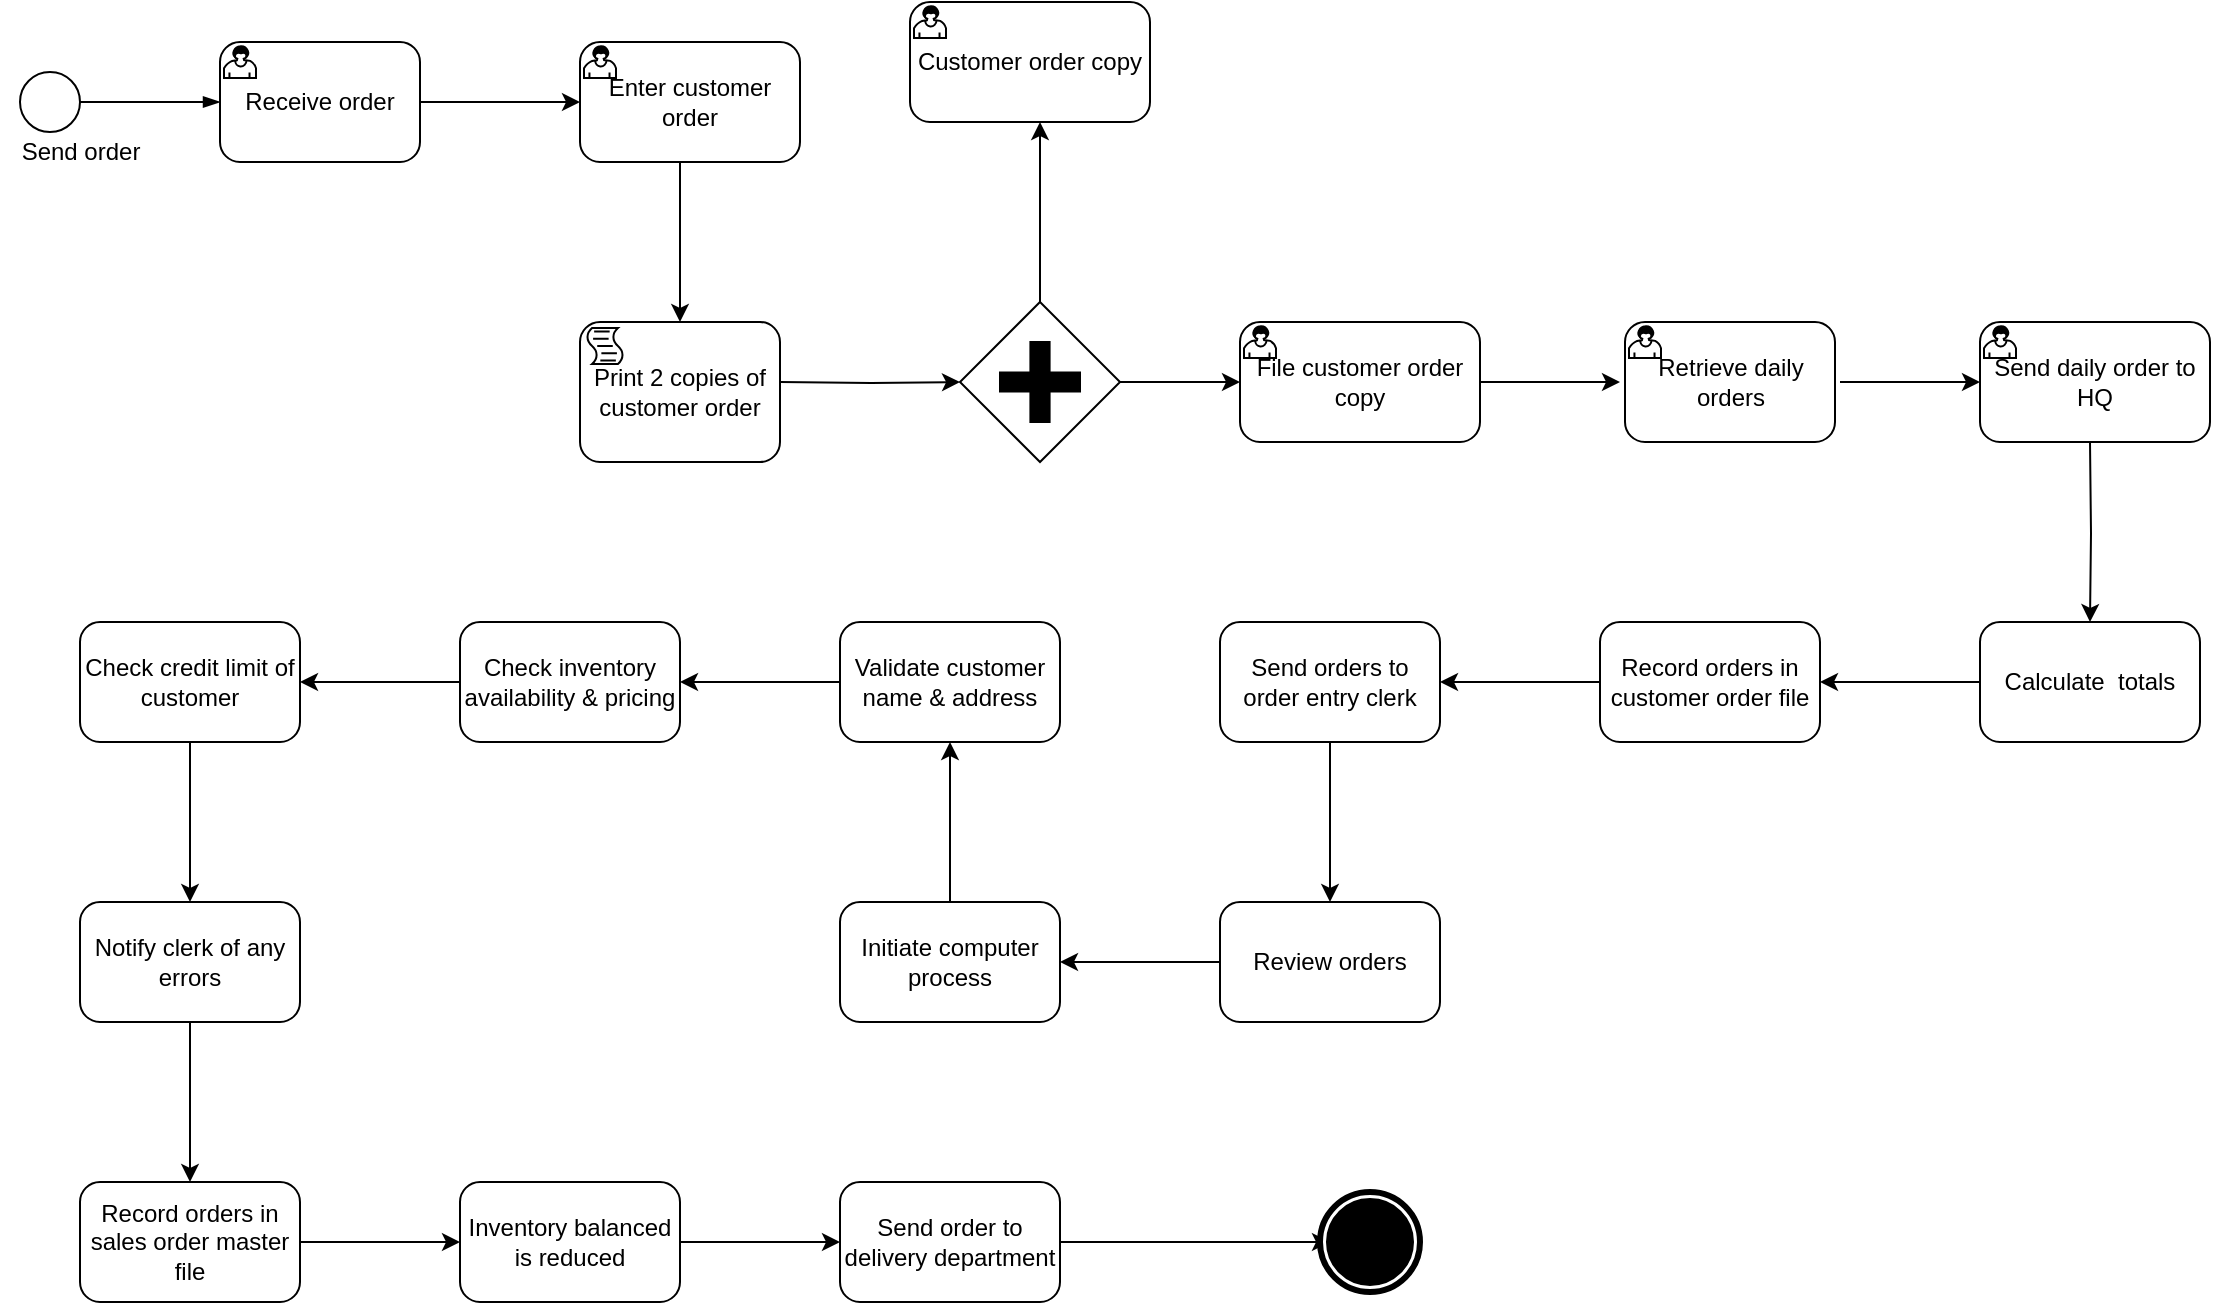 <mxfile version="20.0.4" type="github">
  <diagram id="M4RNFaD-BbMAKFqqzOKe" name="Page-1">
    <mxGraphModel dx="1186" dy="639" grid="1" gridSize="10" guides="1" tooltips="1" connect="1" arrows="1" fold="1" page="1" pageScale="1" pageWidth="1169" pageHeight="827" math="0" shadow="0">
      <root>
        <mxCell id="0" />
        <mxCell id="1" parent="0" />
        <mxCell id="YLh-7RKU4perHvfON1LY-2" value="" style="points=[[0.145,0.145,0],[0.5,0,0],[0.855,0.145,0],[1,0.5,0],[0.855,0.855,0],[0.5,1,0],[0.145,0.855,0],[0,0.5,0]];shape=mxgraph.bpmn.event;html=1;verticalLabelPosition=bottom;labelBackgroundColor=#ffffff;verticalAlign=top;align=center;perimeter=ellipsePerimeter;outlineConnect=0;aspect=fixed;outline=standard;symbol=general;" parent="1" vertex="1">
          <mxGeometry x="20" y="185" width="30" height="30" as="geometry" />
        </mxCell>
        <mxCell id="YLh-7RKU4perHvfON1LY-6" value="" style="edgeStyle=orthogonalEdgeStyle;rounded=0;orthogonalLoop=1;jettySize=auto;html=1;" parent="1" edge="1">
          <mxGeometry relative="1" as="geometry">
            <mxPoint x="220" y="200" as="sourcePoint" />
            <mxPoint x="300" y="200" as="targetPoint" />
          </mxGeometry>
        </mxCell>
        <mxCell id="YLh-7RKU4perHvfON1LY-8" value="" style="edgeStyle=orthogonalEdgeStyle;rounded=0;orthogonalLoop=1;jettySize=auto;html=1;" parent="1" edge="1">
          <mxGeometry relative="1" as="geometry">
            <mxPoint x="350" y="230" as="sourcePoint" />
            <mxPoint x="350" y="310" as="targetPoint" />
          </mxGeometry>
        </mxCell>
        <mxCell id="YLh-7RKU4perHvfON1LY-10" value="" style="edgeStyle=orthogonalEdgeStyle;rounded=0;orthogonalLoop=1;jettySize=auto;html=1;" parent="1" target="YLh-7RKU4perHvfON1LY-9" edge="1">
          <mxGeometry relative="1" as="geometry">
            <mxPoint x="400" y="340" as="sourcePoint" />
          </mxGeometry>
        </mxCell>
        <mxCell id="YLh-7RKU4perHvfON1LY-12" value="" style="edgeStyle=orthogonalEdgeStyle;rounded=0;orthogonalLoop=1;jettySize=auto;html=1;" parent="1" source="YLh-7RKU4perHvfON1LY-9" edge="1">
          <mxGeometry relative="1" as="geometry">
            <mxPoint x="530" y="210" as="targetPoint" />
          </mxGeometry>
        </mxCell>
        <mxCell id="YLh-7RKU4perHvfON1LY-14" value="" style="edgeStyle=orthogonalEdgeStyle;rounded=0;orthogonalLoop=1;jettySize=auto;html=1;" parent="1" source="YLh-7RKU4perHvfON1LY-9" edge="1">
          <mxGeometry relative="1" as="geometry">
            <mxPoint x="630" y="340" as="targetPoint" />
          </mxGeometry>
        </mxCell>
        <mxCell id="YLh-7RKU4perHvfON1LY-9" value="" style="points=[[0.25,0.25,0],[0.5,0,0],[0.75,0.25,0],[1,0.5,0],[0.75,0.75,0],[0.5,1,0],[0.25,0.75,0],[0,0.5,0]];shape=mxgraph.bpmn.gateway2;html=1;verticalLabelPosition=bottom;labelBackgroundColor=#ffffff;verticalAlign=top;align=center;perimeter=rhombusPerimeter;outlineConnect=0;outline=none;symbol=none;gwType=parallel;fontFamily=Helvetica;fontSize=12;fontColor=default;strokeColor=default;fillColor=default;" parent="1" vertex="1">
          <mxGeometry x="490" y="300" width="80" height="80" as="geometry" />
        </mxCell>
        <mxCell id="YLh-7RKU4perHvfON1LY-18" value="" style="edgeStyle=orthogonalEdgeStyle;rounded=0;orthogonalLoop=1;jettySize=auto;html=1;" parent="1" edge="1">
          <mxGeometry relative="1" as="geometry">
            <mxPoint x="740" y="340" as="sourcePoint" />
            <mxPoint x="820" y="340" as="targetPoint" />
          </mxGeometry>
        </mxCell>
        <mxCell id="YLh-7RKU4perHvfON1LY-20" value="" style="edgeStyle=orthogonalEdgeStyle;rounded=0;orthogonalLoop=1;jettySize=auto;html=1;" parent="1" edge="1">
          <mxGeometry relative="1" as="geometry">
            <mxPoint x="930" y="340" as="sourcePoint" />
            <mxPoint x="1000" y="340" as="targetPoint" />
          </mxGeometry>
        </mxCell>
        <mxCell id="YLh-7RKU4perHvfON1LY-22" value="" style="edgeStyle=orthogonalEdgeStyle;rounded=0;orthogonalLoop=1;jettySize=auto;html=1;" parent="1" target="YLh-7RKU4perHvfON1LY-21" edge="1">
          <mxGeometry relative="1" as="geometry">
            <mxPoint x="1055" y="370" as="sourcePoint" />
          </mxGeometry>
        </mxCell>
        <mxCell id="YLh-7RKU4perHvfON1LY-26" value="" style="edgeStyle=orthogonalEdgeStyle;rounded=0;orthogonalLoop=1;jettySize=auto;html=1;" parent="1" source="YLh-7RKU4perHvfON1LY-21" target="YLh-7RKU4perHvfON1LY-25" edge="1">
          <mxGeometry relative="1" as="geometry" />
        </mxCell>
        <mxCell id="YLh-7RKU4perHvfON1LY-21" value="Calculate  totals" style="points=[[0.25,0,0],[0.5,0,0],[0.75,0,0],[1,0.25,0],[1,0.5,0],[1,0.75,0],[0.75,1,0],[0.5,1,0],[0.25,1,0],[0,0.75,0],[0,0.5,0],[0,0.25,0]];shape=mxgraph.bpmn.task;whiteSpace=wrap;rectStyle=rounded;size=10;taskMarker=abstract;" parent="1" vertex="1">
          <mxGeometry x="1000" y="460" width="110" height="60" as="geometry" />
        </mxCell>
        <mxCell id="YLh-7RKU4perHvfON1LY-28" value="" style="edgeStyle=orthogonalEdgeStyle;rounded=0;orthogonalLoop=1;jettySize=auto;html=1;" parent="1" source="YLh-7RKU4perHvfON1LY-25" target="YLh-7RKU4perHvfON1LY-27" edge="1">
          <mxGeometry relative="1" as="geometry" />
        </mxCell>
        <mxCell id="YLh-7RKU4perHvfON1LY-25" value="Record orders in customer order file" style="points=[[0.25,0,0],[0.5,0,0],[0.75,0,0],[1,0.25,0],[1,0.5,0],[1,0.75,0],[0.75,1,0],[0.5,1,0],[0.25,1,0],[0,0.75,0],[0,0.5,0],[0,0.25,0]];shape=mxgraph.bpmn.task;whiteSpace=wrap;rectStyle=rounded;size=10;taskMarker=abstract;" parent="1" vertex="1">
          <mxGeometry x="810" y="460" width="110" height="60" as="geometry" />
        </mxCell>
        <mxCell id="YLh-7RKU4perHvfON1LY-30" value="" style="edgeStyle=orthogonalEdgeStyle;rounded=0;orthogonalLoop=1;jettySize=auto;html=1;" parent="1" source="YLh-7RKU4perHvfON1LY-27" target="YLh-7RKU4perHvfON1LY-29" edge="1">
          <mxGeometry relative="1" as="geometry" />
        </mxCell>
        <mxCell id="YLh-7RKU4perHvfON1LY-27" value="Send orders to order entry clerk" style="points=[[0.25,0,0],[0.5,0,0],[0.75,0,0],[1,0.25,0],[1,0.5,0],[1,0.75,0],[0.75,1,0],[0.5,1,0],[0.25,1,0],[0,0.75,0],[0,0.5,0],[0,0.25,0]];shape=mxgraph.bpmn.task;whiteSpace=wrap;rectStyle=rounded;size=10;taskMarker=abstract;" parent="1" vertex="1">
          <mxGeometry x="620" y="460" width="110" height="60" as="geometry" />
        </mxCell>
        <mxCell id="YLh-7RKU4perHvfON1LY-34" value="" style="edgeStyle=orthogonalEdgeStyle;rounded=0;orthogonalLoop=1;jettySize=auto;html=1;" parent="1" source="YLh-7RKU4perHvfON1LY-29" target="YLh-7RKU4perHvfON1LY-33" edge="1">
          <mxGeometry relative="1" as="geometry" />
        </mxCell>
        <mxCell id="YLh-7RKU4perHvfON1LY-29" value="Review orders" style="points=[[0.25,0,0],[0.5,0,0],[0.75,0,0],[1,0.25,0],[1,0.5,0],[1,0.75,0],[0.75,1,0],[0.5,1,0],[0.25,1,0],[0,0.75,0],[0,0.5,0],[0,0.25,0]];shape=mxgraph.bpmn.task;whiteSpace=wrap;rectStyle=rounded;size=10;taskMarker=abstract;" parent="1" vertex="1">
          <mxGeometry x="620" y="600" width="110" height="60" as="geometry" />
        </mxCell>
        <mxCell id="YLh-7RKU4perHvfON1LY-36" value="" style="edgeStyle=orthogonalEdgeStyle;rounded=0;orthogonalLoop=1;jettySize=auto;html=1;" parent="1" source="YLh-7RKU4perHvfON1LY-33" target="YLh-7RKU4perHvfON1LY-35" edge="1">
          <mxGeometry relative="1" as="geometry" />
        </mxCell>
        <mxCell id="YLh-7RKU4perHvfON1LY-33" value="Initiate computer process" style="points=[[0.25,0,0],[0.5,0,0],[0.75,0,0],[1,0.25,0],[1,0.5,0],[1,0.75,0],[0.75,1,0],[0.5,1,0],[0.25,1,0],[0,0.75,0],[0,0.5,0],[0,0.25,0]];shape=mxgraph.bpmn.task;whiteSpace=wrap;rectStyle=rounded;size=10;taskMarker=abstract;" parent="1" vertex="1">
          <mxGeometry x="430" y="600" width="110" height="60" as="geometry" />
        </mxCell>
        <mxCell id="YLh-7RKU4perHvfON1LY-38" value="" style="edgeStyle=orthogonalEdgeStyle;rounded=0;orthogonalLoop=1;jettySize=auto;html=1;" parent="1" source="YLh-7RKU4perHvfON1LY-35" target="YLh-7RKU4perHvfON1LY-37" edge="1">
          <mxGeometry relative="1" as="geometry" />
        </mxCell>
        <mxCell id="YLh-7RKU4perHvfON1LY-35" value="Validate customer name &amp; address" style="points=[[0.25,0,0],[0.5,0,0],[0.75,0,0],[1,0.25,0],[1,0.5,0],[1,0.75,0],[0.75,1,0],[0.5,1,0],[0.25,1,0],[0,0.75,0],[0,0.5,0],[0,0.25,0]];shape=mxgraph.bpmn.task;whiteSpace=wrap;rectStyle=rounded;size=10;taskMarker=abstract;" parent="1" vertex="1">
          <mxGeometry x="430" y="460" width="110" height="60" as="geometry" />
        </mxCell>
        <mxCell id="YLh-7RKU4perHvfON1LY-40" value="" style="edgeStyle=orthogonalEdgeStyle;rounded=0;orthogonalLoop=1;jettySize=auto;html=1;" parent="1" source="YLh-7RKU4perHvfON1LY-37" target="YLh-7RKU4perHvfON1LY-39" edge="1">
          <mxGeometry relative="1" as="geometry" />
        </mxCell>
        <mxCell id="YLh-7RKU4perHvfON1LY-37" value="Check inventory availability &amp; pricing" style="points=[[0.25,0,0],[0.5,0,0],[0.75,0,0],[1,0.25,0],[1,0.5,0],[1,0.75,0],[0.75,1,0],[0.5,1,0],[0.25,1,0],[0,0.75,0],[0,0.5,0],[0,0.25,0]];shape=mxgraph.bpmn.task;whiteSpace=wrap;rectStyle=rounded;size=10;taskMarker=abstract;" parent="1" vertex="1">
          <mxGeometry x="240" y="460" width="110" height="60" as="geometry" />
        </mxCell>
        <mxCell id="YLh-7RKU4perHvfON1LY-42" value="" style="edgeStyle=orthogonalEdgeStyle;rounded=0;orthogonalLoop=1;jettySize=auto;html=1;" parent="1" source="YLh-7RKU4perHvfON1LY-39" target="YLh-7RKU4perHvfON1LY-41" edge="1">
          <mxGeometry relative="1" as="geometry" />
        </mxCell>
        <mxCell id="YLh-7RKU4perHvfON1LY-39" value="Check credit limit of customer" style="points=[[0.25,0,0],[0.5,0,0],[0.75,0,0],[1,0.25,0],[1,0.5,0],[1,0.75,0],[0.75,1,0],[0.5,1,0],[0.25,1,0],[0,0.75,0],[0,0.5,0],[0,0.25,0]];shape=mxgraph.bpmn.task;whiteSpace=wrap;rectStyle=rounded;size=10;taskMarker=abstract;" parent="1" vertex="1">
          <mxGeometry x="50" y="460" width="110" height="60" as="geometry" />
        </mxCell>
        <mxCell id="YLh-7RKU4perHvfON1LY-44" value="" style="edgeStyle=orthogonalEdgeStyle;rounded=0;orthogonalLoop=1;jettySize=auto;html=1;" parent="1" source="YLh-7RKU4perHvfON1LY-41" target="YLh-7RKU4perHvfON1LY-43" edge="1">
          <mxGeometry relative="1" as="geometry" />
        </mxCell>
        <mxCell id="YLh-7RKU4perHvfON1LY-41" value="Notify clerk of any errors" style="points=[[0.25,0,0],[0.5,0,0],[0.75,0,0],[1,0.25,0],[1,0.5,0],[1,0.75,0],[0.75,1,0],[0.5,1,0],[0.25,1,0],[0,0.75,0],[0,0.5,0],[0,0.25,0]];shape=mxgraph.bpmn.task;whiteSpace=wrap;rectStyle=rounded;size=10;taskMarker=abstract;" parent="1" vertex="1">
          <mxGeometry x="50" y="600" width="110" height="60" as="geometry" />
        </mxCell>
        <mxCell id="YLh-7RKU4perHvfON1LY-46" value="" style="edgeStyle=orthogonalEdgeStyle;rounded=0;orthogonalLoop=1;jettySize=auto;html=1;" parent="1" source="YLh-7RKU4perHvfON1LY-43" target="YLh-7RKU4perHvfON1LY-45" edge="1">
          <mxGeometry relative="1" as="geometry" />
        </mxCell>
        <mxCell id="YLh-7RKU4perHvfON1LY-43" value="Record orders in sales order master file" style="points=[[0.25,0,0],[0.5,0,0],[0.75,0,0],[1,0.25,0],[1,0.5,0],[1,0.75,0],[0.75,1,0],[0.5,1,0],[0.25,1,0],[0,0.75,0],[0,0.5,0],[0,0.25,0]];shape=mxgraph.bpmn.task;whiteSpace=wrap;rectStyle=rounded;size=10;taskMarker=abstract;" parent="1" vertex="1">
          <mxGeometry x="50" y="740" width="110" height="60" as="geometry" />
        </mxCell>
        <mxCell id="YLh-7RKU4perHvfON1LY-48" value="" style="edgeStyle=orthogonalEdgeStyle;rounded=0;orthogonalLoop=1;jettySize=auto;html=1;" parent="1" source="YLh-7RKU4perHvfON1LY-45" target="YLh-7RKU4perHvfON1LY-47" edge="1">
          <mxGeometry relative="1" as="geometry" />
        </mxCell>
        <mxCell id="YLh-7RKU4perHvfON1LY-45" value="Inventory balanced is reduced" style="points=[[0.25,0,0],[0.5,0,0],[0.75,0,0],[1,0.25,0],[1,0.5,0],[1,0.75,0],[0.75,1,0],[0.5,1,0],[0.25,1,0],[0,0.75,0],[0,0.5,0],[0,0.25,0]];shape=mxgraph.bpmn.task;whiteSpace=wrap;rectStyle=rounded;size=10;taskMarker=abstract;" parent="1" vertex="1">
          <mxGeometry x="240" y="740" width="110" height="60" as="geometry" />
        </mxCell>
        <mxCell id="YLh-7RKU4perHvfON1LY-50" value="" style="edgeStyle=orthogonalEdgeStyle;rounded=0;orthogonalLoop=1;jettySize=auto;html=1;" parent="1" source="YLh-7RKU4perHvfON1LY-47" target="YLh-7RKU4perHvfON1LY-49" edge="1">
          <mxGeometry relative="1" as="geometry" />
        </mxCell>
        <mxCell id="YLh-7RKU4perHvfON1LY-47" value="Send order to delivery department" style="points=[[0.25,0,0],[0.5,0,0],[0.75,0,0],[1,0.25,0],[1,0.5,0],[1,0.75,0],[0.75,1,0],[0.5,1,0],[0.25,1,0],[0,0.75,0],[0,0.5,0],[0,0.25,0]];shape=mxgraph.bpmn.task;whiteSpace=wrap;rectStyle=rounded;size=10;taskMarker=abstract;" parent="1" vertex="1">
          <mxGeometry x="430" y="740" width="110" height="60" as="geometry" />
        </mxCell>
        <mxCell id="YLh-7RKU4perHvfON1LY-49" value="" style="shape=waypoint;sketch=0;size=6;pointerEvents=1;points=[];fillColor=default;resizable=0;rotatable=0;perimeter=centerPerimeter;snapToPoint=1;" parent="1" vertex="1">
          <mxGeometry x="655" y="750" width="40" height="40" as="geometry" />
        </mxCell>
        <mxCell id="YLh-7RKU4perHvfON1LY-51" value="" style="points=[[0.145,0.145,0],[0.5,0,0],[0.855,0.145,0],[1,0.5,0],[0.855,0.855,0],[0.5,1,0],[0.145,0.855,0],[0,0.5,0]];shape=mxgraph.bpmn.event;html=1;verticalLabelPosition=bottom;labelBackgroundColor=#ffffff;verticalAlign=top;align=center;perimeter=ellipsePerimeter;outlineConnect=0;aspect=fixed;outline=end;symbol=terminate;" parent="1" vertex="1">
          <mxGeometry x="670" y="745" width="50" height="50" as="geometry" />
        </mxCell>
        <mxCell id="byHT06uk_tbVb1jbWoEs-1" value="Send order" style="text;html=1;align=center;verticalAlign=middle;resizable=0;points=[];autosize=1;strokeColor=none;fillColor=none;" vertex="1" parent="1">
          <mxGeometry x="10" y="210" width="80" height="30" as="geometry" />
        </mxCell>
        <mxCell id="byHT06uk_tbVb1jbWoEs-2" value="Receive order" style="points=[[0.25,0,0],[0.5,0,0],[0.75,0,0],[1,0.25,0],[1,0.5,0],[1,0.75,0],[0.75,1,0],[0.5,1,0],[0.25,1,0],[0,0.75,0],[0,0.5,0],[0,0.25,0]];shape=mxgraph.bpmn.task;whiteSpace=wrap;rectStyle=rounded;size=10;taskMarker=user;" vertex="1" parent="1">
          <mxGeometry x="120" y="170" width="100" height="60" as="geometry" />
        </mxCell>
        <mxCell id="byHT06uk_tbVb1jbWoEs-3" value="Enter customer order" style="points=[[0.25,0,0],[0.5,0,0],[0.75,0,0],[1,0.25,0],[1,0.5,0],[1,0.75,0],[0.75,1,0],[0.5,1,0],[0.25,1,0],[0,0.75,0],[0,0.5,0],[0,0.25,0]];shape=mxgraph.bpmn.task;whiteSpace=wrap;rectStyle=rounded;size=10;taskMarker=user;" vertex="1" parent="1">
          <mxGeometry x="300" y="170" width="110" height="60" as="geometry" />
        </mxCell>
        <mxCell id="byHT06uk_tbVb1jbWoEs-4" value="Print 2 copies of customer order" style="points=[[0.25,0,0],[0.5,0,0],[0.75,0,0],[1,0.25,0],[1,0.5,0],[1,0.75,0],[0.75,1,0],[0.5,1,0],[0.25,1,0],[0,0.75,0],[0,0.5,0],[0,0.25,0]];shape=mxgraph.bpmn.task;whiteSpace=wrap;rectStyle=rounded;size=10;taskMarker=script;" vertex="1" parent="1">
          <mxGeometry x="300" y="310" width="100" height="70" as="geometry" />
        </mxCell>
        <mxCell id="byHT06uk_tbVb1jbWoEs-5" value="Customer order copy" style="points=[[0.25,0,0],[0.5,0,0],[0.75,0,0],[1,0.25,0],[1,0.5,0],[1,0.75,0],[0.75,1,0],[0.5,1,0],[0.25,1,0],[0,0.75,0],[0,0.5,0],[0,0.25,0]];shape=mxgraph.bpmn.task;whiteSpace=wrap;rectStyle=rounded;size=10;taskMarker=user;" vertex="1" parent="1">
          <mxGeometry x="465" y="150" width="120" height="60" as="geometry" />
        </mxCell>
        <mxCell id="byHT06uk_tbVb1jbWoEs-6" value="File customer order copy" style="points=[[0.25,0,0],[0.5,0,0],[0.75,0,0],[1,0.25,0],[1,0.5,0],[1,0.75,0],[0.75,1,0],[0.5,1,0],[0.25,1,0],[0,0.75,0],[0,0.5,0],[0,0.25,0]];shape=mxgraph.bpmn.task;whiteSpace=wrap;rectStyle=rounded;size=10;taskMarker=user;" vertex="1" parent="1">
          <mxGeometry x="630" y="310" width="120" height="60" as="geometry" />
        </mxCell>
        <mxCell id="byHT06uk_tbVb1jbWoEs-8" value="" style="edgeStyle=elbowEdgeStyle;fontSize=12;html=1;endArrow=blockThin;endFill=1;rounded=0;" edge="1" parent="1">
          <mxGeometry width="160" relative="1" as="geometry">
            <mxPoint x="50" y="200" as="sourcePoint" />
            <mxPoint x="120" y="200" as="targetPoint" />
          </mxGeometry>
        </mxCell>
        <mxCell id="byHT06uk_tbVb1jbWoEs-9" value="Retrieve daily orders" style="points=[[0.25,0,0],[0.5,0,0],[0.75,0,0],[1,0.25,0],[1,0.5,0],[1,0.75,0],[0.75,1,0],[0.5,1,0],[0.25,1,0],[0,0.75,0],[0,0.5,0],[0,0.25,0]];shape=mxgraph.bpmn.task;whiteSpace=wrap;rectStyle=rounded;size=10;taskMarker=user;" vertex="1" parent="1">
          <mxGeometry x="822.5" y="310" width="105" height="60" as="geometry" />
        </mxCell>
        <mxCell id="byHT06uk_tbVb1jbWoEs-10" value="Send daily order to HQ" style="points=[[0.25,0,0],[0.5,0,0],[0.75,0,0],[1,0.25,0],[1,0.5,0],[1,0.75,0],[0.75,1,0],[0.5,1,0],[0.25,1,0],[0,0.75,0],[0,0.5,0],[0,0.25,0]];shape=mxgraph.bpmn.task;whiteSpace=wrap;rectStyle=rounded;size=10;taskMarker=user;" vertex="1" parent="1">
          <mxGeometry x="1000" y="310" width="115" height="60" as="geometry" />
        </mxCell>
      </root>
    </mxGraphModel>
  </diagram>
</mxfile>
